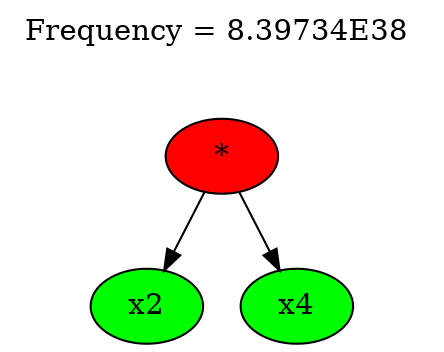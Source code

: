 strict digraph "" {
	graph [label=<Frequency = 8.39734E38
 <br/> <br/> <br/>>,
		labelloc=t
	];
	node [label="\N"];
	0	 [fillcolor="#ff0000",
		label="*",
		style=filled];
	1	 [fillcolor="#00ff00",
		label=x2,
		style=filled];
	0 -> 1;
	2	 [fillcolor="#00ff00",
		label=x4,
		style=filled];
	0 -> 2;
}
